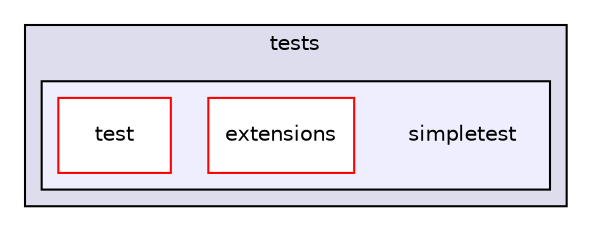digraph "tests/simpletest" {
  compound=true
  node [ fontsize="10", fontname="Helvetica"];
  edge [ labelfontsize="10", labelfontname="Helvetica"];
  subgraph clusterdir_59425e443f801f1f2fd8bbe4959a3ccf {
    graph [ bgcolor="#ddddee", pencolor="black", label="tests" fontname="Helvetica", fontsize="10", URL="dir_59425e443f801f1f2fd8bbe4959a3ccf.html"]
  subgraph clusterdir_baa5669a084f6b0063bc162693ea7b53 {
    graph [ bgcolor="#eeeeff", pencolor="black", label="" URL="dir_baa5669a084f6b0063bc162693ea7b53.html"];
    dir_baa5669a084f6b0063bc162693ea7b53 [shape=plaintext label="simpletest"];
    dir_c430215882862d5774672187fe7d6603 [shape=box label="extensions" color="red" fillcolor="white" style="filled" URL="dir_c430215882862d5774672187fe7d6603.html"];
    dir_82d8deaa6b9d664823d7f675b95d9394 [shape=box label="test" color="red" fillcolor="white" style="filled" URL="dir_82d8deaa6b9d664823d7f675b95d9394.html"];
  }
  }
}
